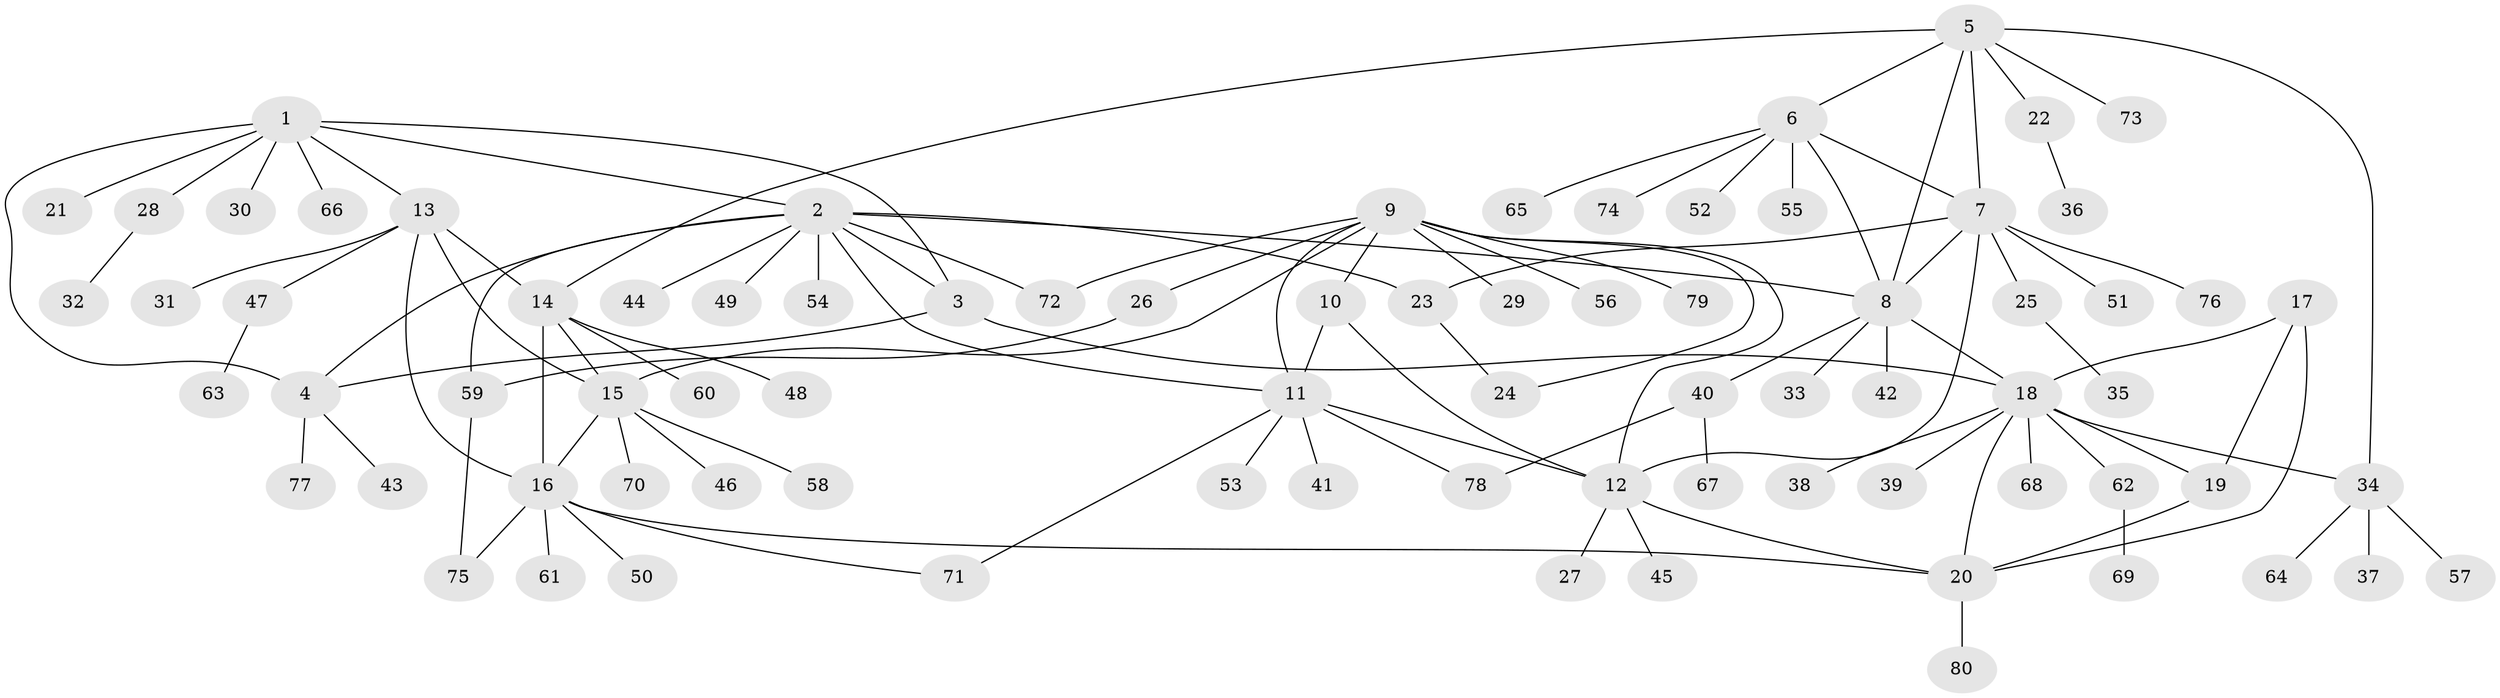 // Generated by graph-tools (version 1.1) at 2025/55/03/09/25 04:55:43]
// undirected, 80 vertices, 108 edges
graph export_dot {
graph [start="1"]
  node [color=gray90,style=filled];
  1;
  2;
  3;
  4;
  5;
  6;
  7;
  8;
  9;
  10;
  11;
  12;
  13;
  14;
  15;
  16;
  17;
  18;
  19;
  20;
  21;
  22;
  23;
  24;
  25;
  26;
  27;
  28;
  29;
  30;
  31;
  32;
  33;
  34;
  35;
  36;
  37;
  38;
  39;
  40;
  41;
  42;
  43;
  44;
  45;
  46;
  47;
  48;
  49;
  50;
  51;
  52;
  53;
  54;
  55;
  56;
  57;
  58;
  59;
  60;
  61;
  62;
  63;
  64;
  65;
  66;
  67;
  68;
  69;
  70;
  71;
  72;
  73;
  74;
  75;
  76;
  77;
  78;
  79;
  80;
  1 -- 2;
  1 -- 3;
  1 -- 4;
  1 -- 13;
  1 -- 21;
  1 -- 28;
  1 -- 30;
  1 -- 66;
  2 -- 3;
  2 -- 4;
  2 -- 8;
  2 -- 11;
  2 -- 23;
  2 -- 44;
  2 -- 49;
  2 -- 54;
  2 -- 59;
  2 -- 72;
  3 -- 4;
  3 -- 18;
  4 -- 43;
  4 -- 77;
  5 -- 6;
  5 -- 7;
  5 -- 8;
  5 -- 14;
  5 -- 22;
  5 -- 34;
  5 -- 73;
  6 -- 7;
  6 -- 8;
  6 -- 52;
  6 -- 55;
  6 -- 65;
  6 -- 74;
  7 -- 8;
  7 -- 12;
  7 -- 23;
  7 -- 25;
  7 -- 51;
  7 -- 76;
  8 -- 18;
  8 -- 33;
  8 -- 40;
  8 -- 42;
  9 -- 10;
  9 -- 11;
  9 -- 12;
  9 -- 15;
  9 -- 24;
  9 -- 26;
  9 -- 29;
  9 -- 56;
  9 -- 72;
  9 -- 79;
  10 -- 11;
  10 -- 12;
  11 -- 12;
  11 -- 41;
  11 -- 53;
  11 -- 71;
  11 -- 78;
  12 -- 20;
  12 -- 27;
  12 -- 45;
  13 -- 14;
  13 -- 15;
  13 -- 16;
  13 -- 31;
  13 -- 47;
  14 -- 15;
  14 -- 16;
  14 -- 48;
  14 -- 60;
  15 -- 16;
  15 -- 46;
  15 -- 58;
  15 -- 70;
  16 -- 20;
  16 -- 50;
  16 -- 61;
  16 -- 71;
  16 -- 75;
  17 -- 18;
  17 -- 19;
  17 -- 20;
  18 -- 19;
  18 -- 20;
  18 -- 34;
  18 -- 38;
  18 -- 39;
  18 -- 62;
  18 -- 68;
  19 -- 20;
  20 -- 80;
  22 -- 36;
  23 -- 24;
  25 -- 35;
  26 -- 59;
  28 -- 32;
  34 -- 37;
  34 -- 57;
  34 -- 64;
  40 -- 67;
  40 -- 78;
  47 -- 63;
  59 -- 75;
  62 -- 69;
}
